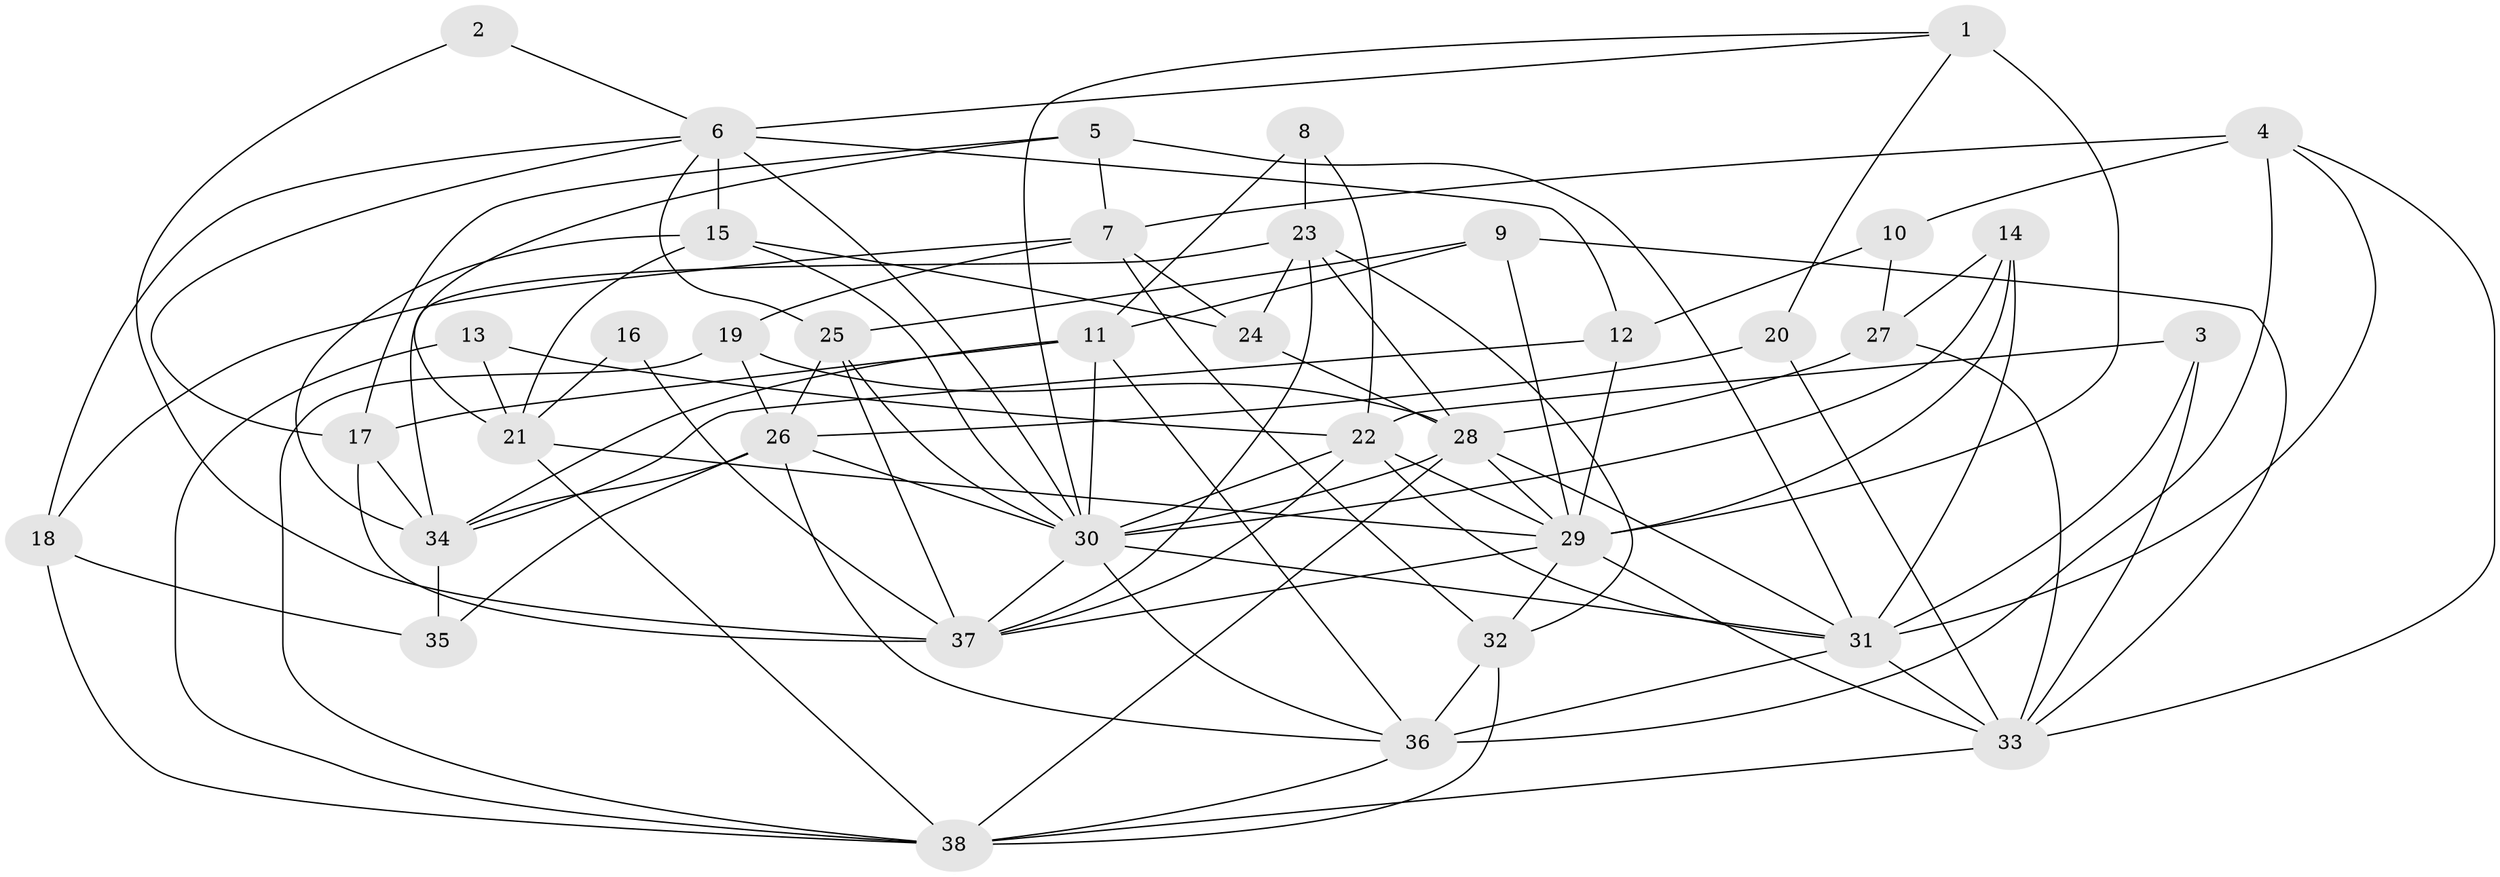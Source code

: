 // original degree distribution, {3: 0.2236842105263158, 4: 0.32894736842105265, 5: 0.18421052631578946, 2: 0.13157894736842105, 6: 0.09210526315789473, 7: 0.039473684210526314}
// Generated by graph-tools (version 1.1) at 2025/26/03/09/25 03:26:14]
// undirected, 38 vertices, 103 edges
graph export_dot {
graph [start="1"]
  node [color=gray90,style=filled];
  1;
  2;
  3;
  4;
  5;
  6;
  7;
  8;
  9;
  10;
  11;
  12;
  13;
  14;
  15;
  16;
  17;
  18;
  19;
  20;
  21;
  22;
  23;
  24;
  25;
  26;
  27;
  28;
  29;
  30;
  31;
  32;
  33;
  34;
  35;
  36;
  37;
  38;
  1 -- 6 [weight=1.0];
  1 -- 20 [weight=1.0];
  1 -- 29 [weight=3.0];
  1 -- 30 [weight=1.0];
  2 -- 6 [weight=1.0];
  2 -- 37 [weight=1.0];
  3 -- 22 [weight=1.0];
  3 -- 31 [weight=1.0];
  3 -- 33 [weight=1.0];
  4 -- 7 [weight=1.0];
  4 -- 10 [weight=2.0];
  4 -- 31 [weight=1.0];
  4 -- 33 [weight=1.0];
  4 -- 36 [weight=1.0];
  5 -- 7 [weight=1.0];
  5 -- 17 [weight=1.0];
  5 -- 21 [weight=1.0];
  5 -- 31 [weight=1.0];
  6 -- 12 [weight=2.0];
  6 -- 15 [weight=1.0];
  6 -- 17 [weight=1.0];
  6 -- 18 [weight=1.0];
  6 -- 25 [weight=1.0];
  6 -- 30 [weight=1.0];
  7 -- 18 [weight=1.0];
  7 -- 19 [weight=1.0];
  7 -- 24 [weight=1.0];
  7 -- 32 [weight=1.0];
  8 -- 11 [weight=1.0];
  8 -- 22 [weight=1.0];
  8 -- 23 [weight=1.0];
  9 -- 11 [weight=1.0];
  9 -- 25 [weight=1.0];
  9 -- 29 [weight=1.0];
  9 -- 33 [weight=1.0];
  10 -- 12 [weight=1.0];
  10 -- 27 [weight=1.0];
  11 -- 17 [weight=1.0];
  11 -- 30 [weight=1.0];
  11 -- 34 [weight=1.0];
  11 -- 36 [weight=1.0];
  12 -- 29 [weight=1.0];
  12 -- 34 [weight=1.0];
  13 -- 21 [weight=1.0];
  13 -- 22 [weight=1.0];
  13 -- 38 [weight=1.0];
  14 -- 27 [weight=1.0];
  14 -- 29 [weight=2.0];
  14 -- 30 [weight=1.0];
  14 -- 31 [weight=1.0];
  15 -- 21 [weight=1.0];
  15 -- 24 [weight=1.0];
  15 -- 30 [weight=1.0];
  15 -- 34 [weight=1.0];
  16 -- 21 [weight=1.0];
  16 -- 37 [weight=1.0];
  17 -- 34 [weight=1.0];
  17 -- 37 [weight=1.0];
  18 -- 35 [weight=1.0];
  18 -- 38 [weight=1.0];
  19 -- 26 [weight=1.0];
  19 -- 28 [weight=1.0];
  19 -- 38 [weight=1.0];
  20 -- 26 [weight=1.0];
  20 -- 33 [weight=1.0];
  21 -- 29 [weight=1.0];
  21 -- 38 [weight=1.0];
  22 -- 29 [weight=1.0];
  22 -- 30 [weight=1.0];
  22 -- 31 [weight=1.0];
  22 -- 37 [weight=1.0];
  23 -- 24 [weight=1.0];
  23 -- 28 [weight=1.0];
  23 -- 32 [weight=1.0];
  23 -- 34 [weight=1.0];
  23 -- 37 [weight=1.0];
  24 -- 28 [weight=1.0];
  25 -- 26 [weight=1.0];
  25 -- 30 [weight=1.0];
  25 -- 37 [weight=1.0];
  26 -- 30 [weight=1.0];
  26 -- 34 [weight=1.0];
  26 -- 35 [weight=1.0];
  26 -- 36 [weight=1.0];
  27 -- 28 [weight=1.0];
  27 -- 33 [weight=1.0];
  28 -- 29 [weight=1.0];
  28 -- 30 [weight=1.0];
  28 -- 31 [weight=1.0];
  28 -- 38 [weight=1.0];
  29 -- 32 [weight=1.0];
  29 -- 33 [weight=1.0];
  29 -- 37 [weight=1.0];
  30 -- 31 [weight=1.0];
  30 -- 36 [weight=1.0];
  30 -- 37 [weight=1.0];
  31 -- 33 [weight=2.0];
  31 -- 36 [weight=1.0];
  32 -- 36 [weight=1.0];
  32 -- 38 [weight=1.0];
  33 -- 38 [weight=1.0];
  34 -- 35 [weight=1.0];
  36 -- 38 [weight=1.0];
}
